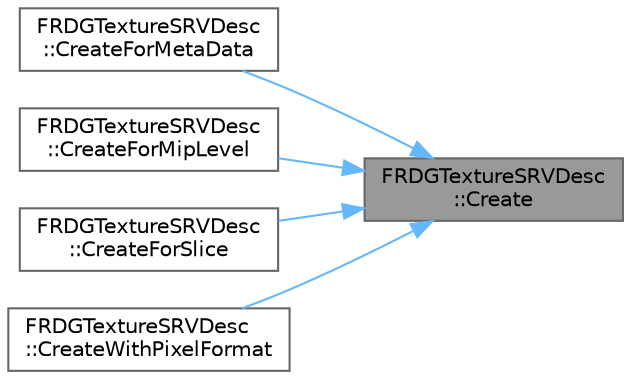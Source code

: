 digraph "FRDGTextureSRVDesc::Create"
{
 // INTERACTIVE_SVG=YES
 // LATEX_PDF_SIZE
  bgcolor="transparent";
  edge [fontname=Helvetica,fontsize=10,labelfontname=Helvetica,labelfontsize=10];
  node [fontname=Helvetica,fontsize=10,shape=box,height=0.2,width=0.4];
  rankdir="RL";
  Node1 [id="Node000001",label="FRDGTextureSRVDesc\l::Create",height=0.2,width=0.4,color="gray40", fillcolor="grey60", style="filled", fontcolor="black",tooltip="Create SRV that access all sub resources of texture."];
  Node1 -> Node2 [id="edge1_Node000001_Node000002",dir="back",color="steelblue1",style="solid",tooltip=" "];
  Node2 [id="Node000002",label="FRDGTextureSRVDesc\l::CreateForMetaData",height=0.2,width=0.4,color="grey40", fillcolor="white", style="filled",URL="$d5/d3a/classFRDGTextureSRVDesc.html#a7aaeab31e1b77b93cfa7e748f6115fce",tooltip="Create SRV with access to a specific meta data plane."];
  Node1 -> Node3 [id="edge2_Node000001_Node000003",dir="back",color="steelblue1",style="solid",tooltip=" "];
  Node3 [id="Node000003",label="FRDGTextureSRVDesc\l::CreateForMipLevel",height=0.2,width=0.4,color="grey40", fillcolor="white", style="filled",URL="$d5/d3a/classFRDGTextureSRVDesc.html#a88d7ac6cbf045c4d58c2bc3837aba1e7",tooltip="Create SRV that access one specific mip level."];
  Node1 -> Node4 [id="edge3_Node000001_Node000004",dir="back",color="steelblue1",style="solid",tooltip=" "];
  Node4 [id="Node000004",label="FRDGTextureSRVDesc\l::CreateForSlice",height=0.2,width=0.4,color="grey40", fillcolor="white", style="filled",URL="$d5/d3a/classFRDGTextureSRVDesc.html#abc56954926402a9219a43dc281b76b0b",tooltip="Create SRV that access one specific slice."];
  Node1 -> Node5 [id="edge4_Node000001_Node000005",dir="back",color="steelblue1",style="solid",tooltip=" "];
  Node5 [id="Node000005",label="FRDGTextureSRVDesc\l::CreateWithPixelFormat",height=0.2,width=0.4,color="grey40", fillcolor="white", style="filled",URL="$d5/d3a/classFRDGTextureSRVDesc.html#a1dca8cdda49d13f18571fdda9b8b3c52",tooltip="Create SRV that access all sub resources of texture with a specific pixel format."];
}
